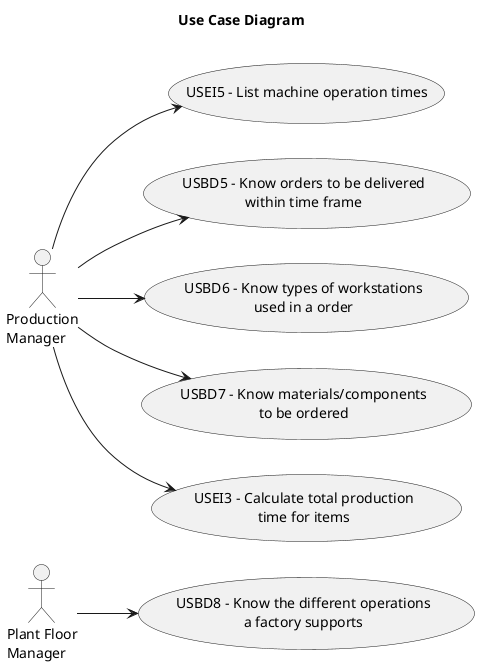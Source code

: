 @startuml
'skinparam monochrome true
skinparam packageStyle rectangle
'skinparam shadowing false

skinparam rectangle {
    borderColor transparent
}

title Use Case Diagram

left to right direction

    actor "Production\nManager"
    actor "Plant Floor\nManager"

rectangle {

    usecase "USBD5 - Know orders to be delivered\nwithin time frame" as USBD5
    usecase "USBD6 - Know types of workstations\nused in a order" as USBD6
    usecase "USBD7 - Know materials/components\nto be ordered" as USBD7
    usecase "USBD8 - Know the different operations\na factory supports" as USBD8
    usecase "USEI3 - Calculate total production\ntime for items" as USEI3
    usecase "USEI5 - List machine operation times" as USEI5

    "Production\nManager" --> USBD5
    "Production\nManager" --> USBD6
    "Production\nManager" --> USBD7
    "Plant Floor\nManager" --> USBD8
    "Production\nManager" --> USEI3
    "Production\nManager" --> USEI5

}


@enduml